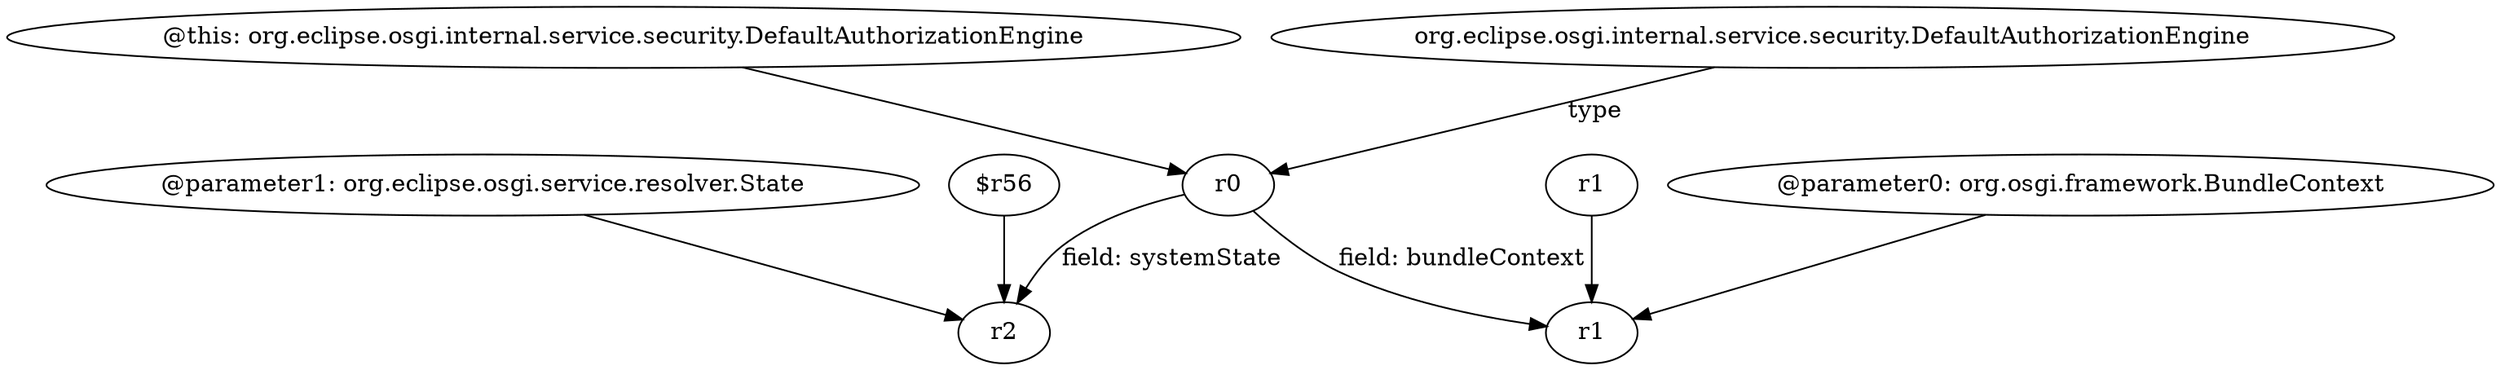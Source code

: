 digraph g {
0[label="r1"]
1[label="r1"]
0->1[label=""]
2[label="@this: org.eclipse.osgi.internal.service.security.DefaultAuthorizationEngine"]
3[label="r0"]
2->3[label=""]
3->1[label="field: bundleContext"]
4[label="r2"]
3->4[label="field: systemState"]
5[label="@parameter1: org.eclipse.osgi.service.resolver.State"]
5->4[label=""]
6[label="org.eclipse.osgi.internal.service.security.DefaultAuthorizationEngine"]
6->3[label="type"]
7[label="$r56"]
7->4[label=""]
8[label="@parameter0: org.osgi.framework.BundleContext"]
8->1[label=""]
}